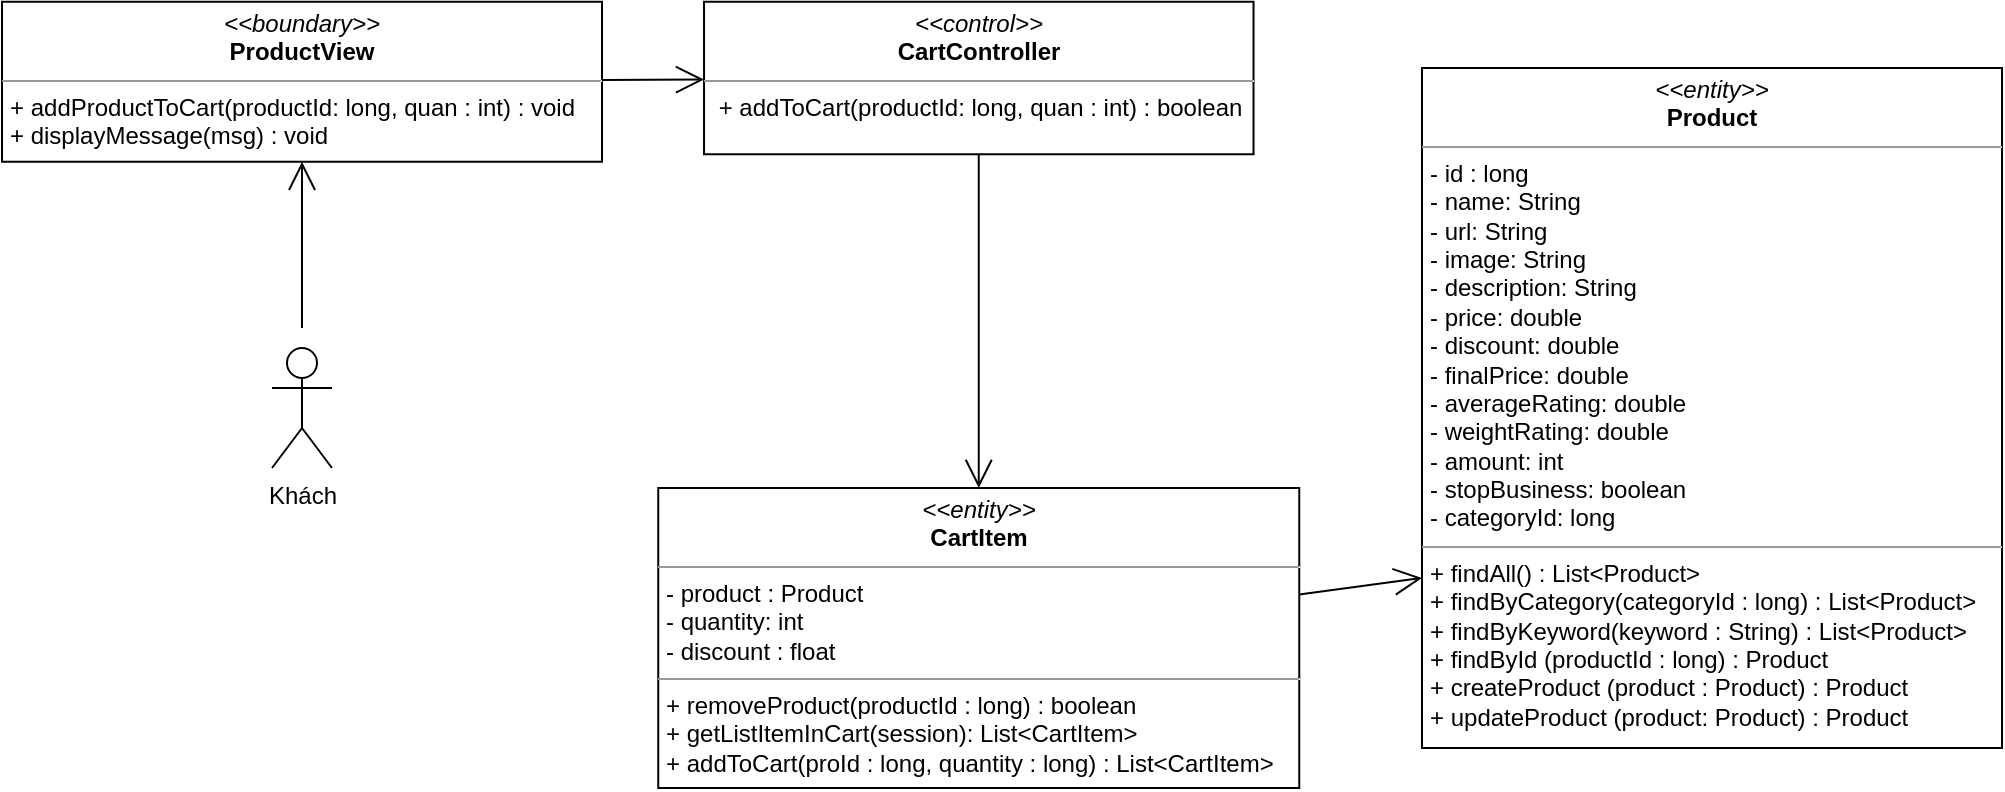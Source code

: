 <mxfile version="14.7.10" type="device"><diagram id="C5RBs43oDa-KdzZeNtuy" name="Page-1"><mxGraphModel dx="1038" dy="1690" grid="1" gridSize="10" guides="1" tooltips="1" connect="1" arrows="1" fold="1" page="1" pageScale="1" pageWidth="827" pageHeight="1169" math="0" shadow="0"><root><mxCell id="WIyWlLk6GJQsqaUBKTNV-0"/><mxCell id="WIyWlLk6GJQsqaUBKTNV-1" parent="WIyWlLk6GJQsqaUBKTNV-0"/><mxCell id="0fcTbvwWaFD5f94kFZd5-0" value="&lt;p style=&quot;margin: 0px ; margin-top: 4px ; text-align: center&quot;&gt;&lt;i&gt;&amp;lt;&amp;lt;boundary&amp;gt;&amp;gt;&lt;/i&gt;&lt;br&gt;&lt;b&gt;ProductView&lt;/b&gt;&lt;/p&gt;&lt;hr size=&quot;1&quot;&gt;&lt;p style=&quot;margin: 0px ; margin-left: 4px&quot;&gt;&lt;span&gt;+ addProductToCart(productId: long, quan : int) : void&lt;/span&gt;&lt;/p&gt;&lt;p style=&quot;margin: 0px ; margin-left: 4px&quot;&gt;&lt;span&gt;+ displayMessage(msg) : void&lt;/span&gt;&lt;/p&gt;" style="verticalAlign=top;align=left;overflow=fill;fontSize=12;fontFamily=Helvetica;html=1;" parent="WIyWlLk6GJQsqaUBKTNV-1" vertex="1"><mxGeometry x="130" y="-3.12" width="300" height="79.99" as="geometry"/></mxCell><mxCell id="0fcTbvwWaFD5f94kFZd5-5" value="&lt;p style=&quot;margin: 0px ; margin-top: 4px ; text-align: center&quot;&gt;&lt;i&gt;&amp;lt;&amp;lt;entity&amp;gt;&amp;gt;&lt;/i&gt;&lt;br&gt;&lt;b&gt;CartItem&lt;/b&gt;&lt;/p&gt;&lt;hr size=&quot;1&quot;&gt;&lt;p style=&quot;margin: 0px ; margin-left: 4px&quot;&gt;- product : Product&lt;/p&gt;&lt;p style=&quot;margin: 0px ; margin-left: 4px&quot;&gt;- quantity: int&lt;br&gt;- discount : float&lt;/p&gt;&lt;hr size=&quot;1&quot;&gt;&lt;p style=&quot;margin: 0px 0px 0px 4px&quot;&gt;+ removeProduct(productId : long) : boolean&lt;/p&gt;&lt;p style=&quot;margin: 0px 0px 0px 4px&quot;&gt;+ getListItemInCart(session): List&amp;lt;CartItem&amp;gt;&lt;/p&gt;&lt;p style=&quot;margin: 0px 0px 0px 4px&quot;&gt;+ addToCart(proId : long, quantity : long) : List&amp;lt;CartItem&amp;gt;&lt;/p&gt;" style="verticalAlign=top;align=left;overflow=fill;fontSize=12;fontFamily=Helvetica;html=1;" parent="WIyWlLk6GJQsqaUBKTNV-1" vertex="1"><mxGeometry x="458.13" y="240" width="320.5" height="150" as="geometry"/></mxCell><mxCell id="ctuKIF0l75l8t5O3bohN-1" value="&lt;p style=&quot;margin: 0px ; margin-top: 4px ; text-align: center&quot;&gt;&lt;i&gt;&amp;lt;&amp;lt;entity&amp;gt;&amp;gt;&lt;/i&gt;&lt;br&gt;&lt;b&gt;Product&lt;/b&gt;&lt;/p&gt;&lt;hr size=&quot;1&quot;&gt;&lt;p style=&quot;margin: 0px 0px 0px 4px&quot;&gt;- id : long&lt;/p&gt;&lt;p style=&quot;margin: 0px 0px 0px 4px&quot;&gt;- name: String&lt;br&gt;- url: String&lt;/p&gt;&lt;p style=&quot;margin: 0px 0px 0px 4px&quot;&gt;- image: String&lt;/p&gt;&lt;p style=&quot;margin: 0px 0px 0px 4px&quot;&gt;- description: String&lt;/p&gt;&lt;p style=&quot;margin: 0px 0px 0px 4px&quot;&gt;- price: double&lt;/p&gt;&lt;p style=&quot;margin: 0px 0px 0px 4px&quot;&gt;- discount: double&lt;/p&gt;&lt;p style=&quot;margin: 0px 0px 0px 4px&quot;&gt;- finalPrice: double&lt;/p&gt;&lt;p style=&quot;margin: 0px 0px 0px 4px&quot;&gt;- averageRating: double&lt;/p&gt;&lt;p style=&quot;margin: 0px 0px 0px 4px&quot;&gt;- weightRating: double&lt;/p&gt;&lt;p style=&quot;margin: 0px 0px 0px 4px&quot;&gt;- amount: int&lt;/p&gt;&lt;p style=&quot;margin: 0px 0px 0px 4px&quot;&gt;- stopBusiness: boolean&lt;/p&gt;&lt;p style=&quot;margin: 0px 0px 0px 4px&quot;&gt;- categoryId: long&lt;/p&gt;&lt;hr size=&quot;1&quot;&gt;&lt;p style=&quot;margin: 0px 0px 0px 4px&quot;&gt;+ findAll() : List&amp;lt;Product&amp;gt;&lt;/p&gt;&lt;p style=&quot;margin: 0px 0px 0px 4px&quot;&gt;+ findByCategory(categoryId : long) : List&amp;lt;Product&amp;gt;&lt;/p&gt;&lt;p style=&quot;margin: 0px 0px 0px 4px&quot;&gt;+ findByKeyword(keyword : String) : List&amp;lt;Product&amp;gt;&lt;/p&gt;&lt;p style=&quot;margin: 0px 0px 0px 4px&quot;&gt;+ findById (productId : long) : Product&lt;/p&gt;&lt;p style=&quot;margin: 0px 0px 0px 4px&quot;&gt;+ createProduct (product : Product) : Product&lt;/p&gt;&lt;p style=&quot;margin: 0px 0px 0px 4px&quot;&gt;+ updateProduct (product: Product) : Product&lt;/p&gt;" style="verticalAlign=top;align=left;overflow=fill;fontSize=12;fontFamily=Helvetica;html=1;" parent="WIyWlLk6GJQsqaUBKTNV-1" vertex="1"><mxGeometry x="840" y="30" width="290" height="340" as="geometry"/></mxCell><mxCell id="S9XyXs7oL6lXijHurL6T-0" value="&lt;p style=&quot;margin: 0px ; margin-top: 4px ; text-align: center&quot;&gt;&lt;i&gt;&amp;lt;&amp;lt;control&amp;gt;&amp;gt;&lt;/i&gt;&lt;br&gt;&lt;b&gt;CartController&lt;/b&gt;&lt;/p&gt;&lt;hr size=&quot;1&quot;&gt;&lt;p style=&quot;margin: 0px ; margin-left: 4px&quot;&gt;&lt;span&gt;&amp;nbsp;+ addToCart(productId: long, quan : int) : boolean&lt;/span&gt;&lt;/p&gt;" style="verticalAlign=top;align=left;overflow=fill;fontSize=12;fontFamily=Helvetica;html=1;" parent="WIyWlLk6GJQsqaUBKTNV-1" vertex="1"><mxGeometry x="481.01" y="-3.12" width="274.75" height="76.25" as="geometry"/></mxCell><mxCell id="S9XyXs7oL6lXijHurL6T-1" value="" style="endArrow=open;endFill=1;endSize=12;html=1;" parent="WIyWlLk6GJQsqaUBKTNV-1" source="S9XyXs7oL6lXijHurL6T-0" target="0fcTbvwWaFD5f94kFZd5-5" edge="1"><mxGeometry width="160" relative="1" as="geometry"><mxPoint x="590" y="80" as="sourcePoint"/><mxPoint x="750" y="80" as="targetPoint"/></mxGeometry></mxCell><mxCell id="EURLCIPrUV71gOoGLsZ8-0" value="" style="endArrow=open;endFill=1;endSize=12;html=1;entryX=0;entryY=0.75;entryDx=0;entryDy=0;" parent="WIyWlLk6GJQsqaUBKTNV-1" source="0fcTbvwWaFD5f94kFZd5-5" target="ctuKIF0l75l8t5O3bohN-1" edge="1"><mxGeometry width="160" relative="1" as="geometry"><mxPoint x="620" y="170" as="sourcePoint"/><mxPoint x="780" y="170" as="targetPoint"/></mxGeometry></mxCell><mxCell id="EURLCIPrUV71gOoGLsZ8-1" value="" style="endArrow=open;endFill=1;endSize=12;html=1;" parent="WIyWlLk6GJQsqaUBKTNV-1" source="0fcTbvwWaFD5f94kFZd5-0" target="S9XyXs7oL6lXijHurL6T-0" edge="1"><mxGeometry width="160" relative="1" as="geometry"><mxPoint x="490" y="170" as="sourcePoint"/><mxPoint x="650" y="170" as="targetPoint"/></mxGeometry></mxCell><mxCell id="akfmnJjTiZYlRF46qjxP-0" value="Khách&lt;br&gt;" style="shape=umlActor;verticalLabelPosition=bottom;verticalAlign=top;html=1;" parent="WIyWlLk6GJQsqaUBKTNV-1" vertex="1"><mxGeometry x="265" y="170" width="30" height="60" as="geometry"/></mxCell><mxCell id="akfmnJjTiZYlRF46qjxP-1" value="" style="endArrow=open;endFill=1;endSize=12;html=1;" parent="WIyWlLk6GJQsqaUBKTNV-1" target="0fcTbvwWaFD5f94kFZd5-0" edge="1"><mxGeometry width="160" relative="1" as="geometry"><mxPoint x="280" y="160" as="sourcePoint"/><mxPoint x="800" y="-20" as="targetPoint"/></mxGeometry></mxCell></root></mxGraphModel></diagram></mxfile>